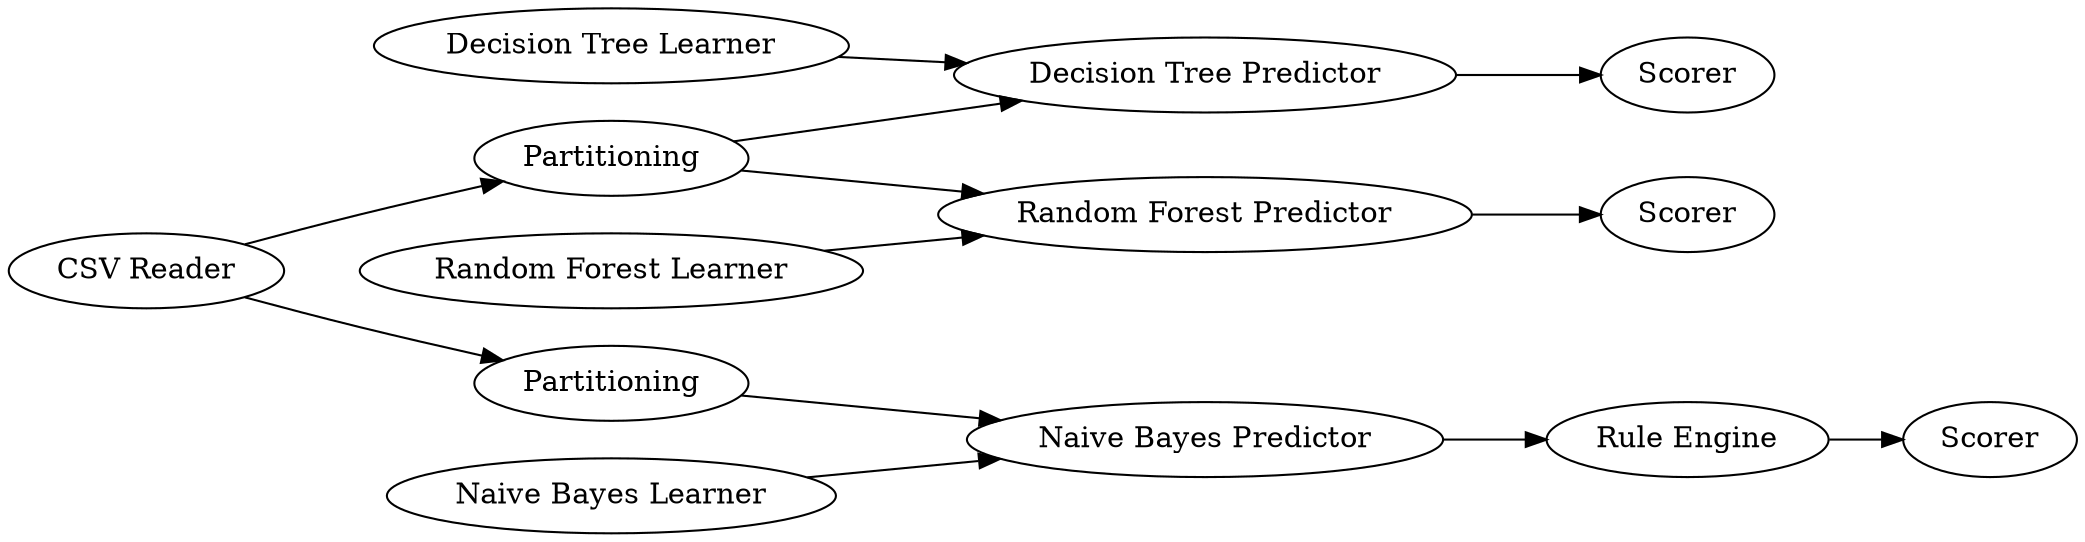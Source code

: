 digraph {
	7 -> 3
	2 -> 3
	1 -> 7
	12 -> 14
	8 -> 9
	1 -> 13
	14 -> 15
	11 -> 12
	9 -> 10
	7 -> 9
	13 -> 12
	3 -> 6
	13 [label=Partitioning]
	1 [label="CSV Reader"]
	7 [label=Partitioning]
	9 [label="Random Forest Predictor"]
	11 [label="Naive Bayes Learner"]
	10 [label=Scorer]
	8 [label="Random Forest Learner"]
	15 [label=Scorer]
	6 [label=Scorer]
	14 [label="Rule Engine"]
	3 [label="Decision Tree Predictor"]
	2 [label="Decision Tree Learner"]
	12 [label="Naive Bayes Predictor"]
	rankdir=LR
}
